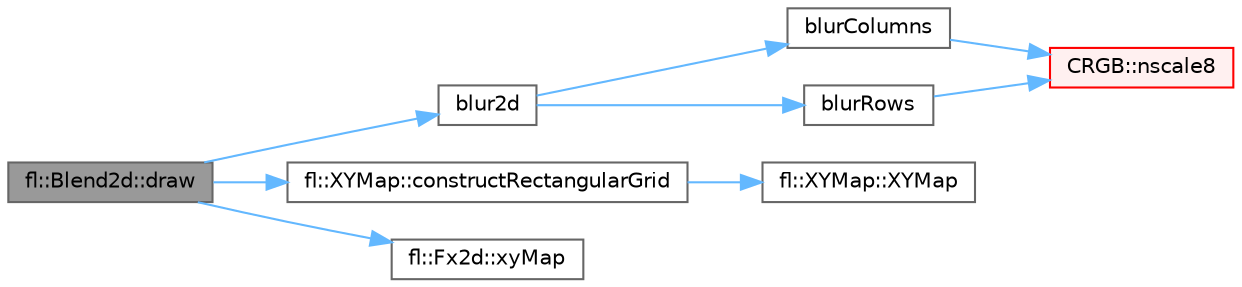 digraph "fl::Blend2d::draw"
{
 // INTERACTIVE_SVG=YES
 // LATEX_PDF_SIZE
  bgcolor="transparent";
  edge [fontname=Helvetica,fontsize=10,labelfontname=Helvetica,labelfontsize=10];
  node [fontname=Helvetica,fontsize=10,shape=box,height=0.2,width=0.4];
  rankdir="LR";
  Node1 [id="Node000001",label="fl::Blend2d::draw",height=0.2,width=0.4,color="gray40", fillcolor="grey60", style="filled", fontcolor="black",tooltip=" "];
  Node1 -> Node2 [id="edge1_Node000001_Node000002",color="steelblue1",style="solid",tooltip=" "];
  Node2 [id="Node000002",label="blur2d",height=0.2,width=0.4,color="grey40", fillcolor="white", style="filled",URL="$d5/d3d/group___color_blurs_gadfd6e9dc2b0c79922d8d4be9d94cf5f5.html#gadfd6e9dc2b0c79922d8d4be9d94cf5f5",tooltip="Two-dimensional blur filter."];
  Node2 -> Node3 [id="edge2_Node000002_Node000003",color="steelblue1",style="solid",tooltip=" "];
  Node3 [id="Node000003",label="blurColumns",height=0.2,width=0.4,color="grey40", fillcolor="white", style="filled",URL="$d5/d3d/group___color_blurs_ga33ce178f76009348d3a0f0723b22d4de.html#ga33ce178f76009348d3a0f0723b22d4de",tooltip="Perform a blur1d() on every column of a rectangular matrix."];
  Node3 -> Node4 [id="edge3_Node000003_Node000004",color="steelblue1",style="solid",tooltip=" "];
  Node4 [id="Node000004",label="CRGB::nscale8",height=0.2,width=0.4,color="red", fillcolor="#FFF0F0", style="filled",URL="$d7/d82/struct_c_r_g_b_a5a3c3370a7de840ac31c07f6dc9bdb63.html#a5a3c3370a7de840ac31c07f6dc9bdb63",tooltip="Scale down a RGB to N/256ths of its current brightness, using \"plain math\" dimming rules."];
  Node2 -> Node9 [id="edge4_Node000002_Node000009",color="steelblue1",style="solid",tooltip=" "];
  Node9 [id="Node000009",label="blurRows",height=0.2,width=0.4,color="grey40", fillcolor="white", style="filled",URL="$d5/d3d/group___color_blurs_ga3000f2662fe45e9424c02b0d35f40b21.html#ga3000f2662fe45e9424c02b0d35f40b21",tooltip="Perform a blur1d() on every row of a rectangular matrix."];
  Node9 -> Node4 [id="edge5_Node000009_Node000004",color="steelblue1",style="solid",tooltip=" "];
  Node1 -> Node10 [id="edge6_Node000001_Node000010",color="steelblue1",style="solid",tooltip=" "];
  Node10 [id="Node000010",label="fl::XYMap::constructRectangularGrid",height=0.2,width=0.4,color="grey40", fillcolor="white", style="filled",URL="$d0/dce/classfl_1_1_x_y_map_ab9c11882da60bac8e6cec1fde421b14e.html#ab9c11882da60bac8e6cec1fde421b14e",tooltip=" "];
  Node10 -> Node11 [id="edge7_Node000010_Node000011",color="steelblue1",style="solid",tooltip=" "];
  Node11 [id="Node000011",label="fl::XYMap::XYMap",height=0.2,width=0.4,color="grey40", fillcolor="white", style="filled",URL="$d0/dce/classfl_1_1_x_y_map_a9985d6fbdcedd16a68209f204164b04f.html#a9985d6fbdcedd16a68209f204164b04f",tooltip=" "];
  Node1 -> Node12 [id="edge8_Node000001_Node000012",color="steelblue1",style="solid",tooltip=" "];
  Node12 [id="Node000012",label="fl::Fx2d::xyMap",height=0.2,width=0.4,color="grey40", fillcolor="white", style="filled",URL="$d7/d3e/classfl_1_1_fx2d_a96dec159104519d347041d11509b72f3.html#a96dec159104519d347041d11509b72f3",tooltip=" "];
}
